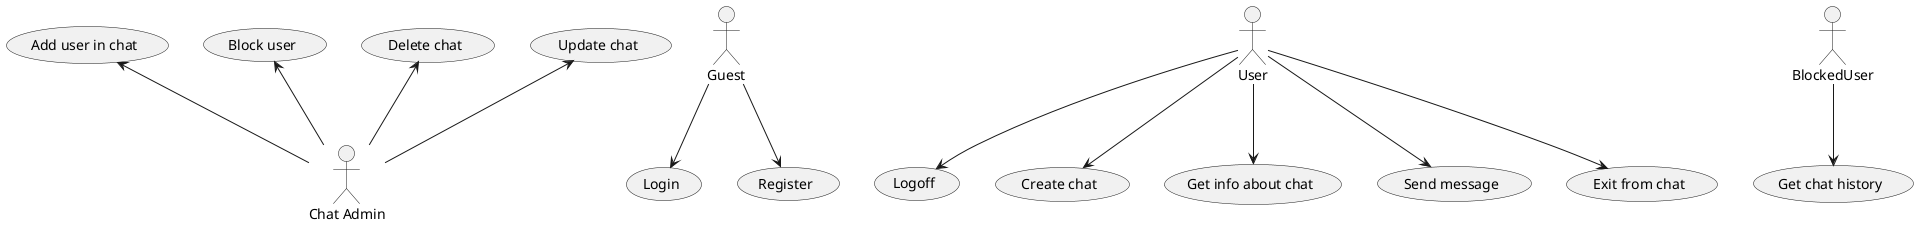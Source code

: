 @startuml
:Guest: as guest
:User: as user
:BlockedUser: as blocked_user
:Chat Admin: as admin



(Login) as login
(Register) as register
(Logoff) as logoff
(Create chat) as cchat
(Update chat) as uchat
(Delete chat) as dchat
(Block user) as buser
(Add user in chat) as auser
(Get info about chat) as info
(Send message) as send_message
(Exit from chat) as exit
(Get chat history) as history


guest-->login
guest-->register

blocked_user-->history

user -d-> logoff
user -d-> cchat
user -d-> info
user -d-> send_message
user -d-> exit


admin -u-> uchat
admin -u-> dchat
admin -u-> buser
admin -u-> auser


@enduml

